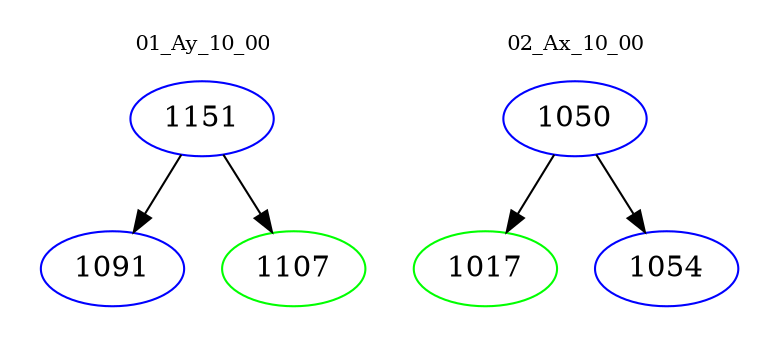 digraph{
subgraph cluster_0 {
color = white
label = "01_Ay_10_00";
fontsize=10;
T0_1151 [label="1151", color="blue"]
T0_1151 -> T0_1091 [color="black"]
T0_1091 [label="1091", color="blue"]
T0_1151 -> T0_1107 [color="black"]
T0_1107 [label="1107", color="green"]
}
subgraph cluster_1 {
color = white
label = "02_Ax_10_00";
fontsize=10;
T1_1050 [label="1050", color="blue"]
T1_1050 -> T1_1017 [color="black"]
T1_1017 [label="1017", color="green"]
T1_1050 -> T1_1054 [color="black"]
T1_1054 [label="1054", color="blue"]
}
}
